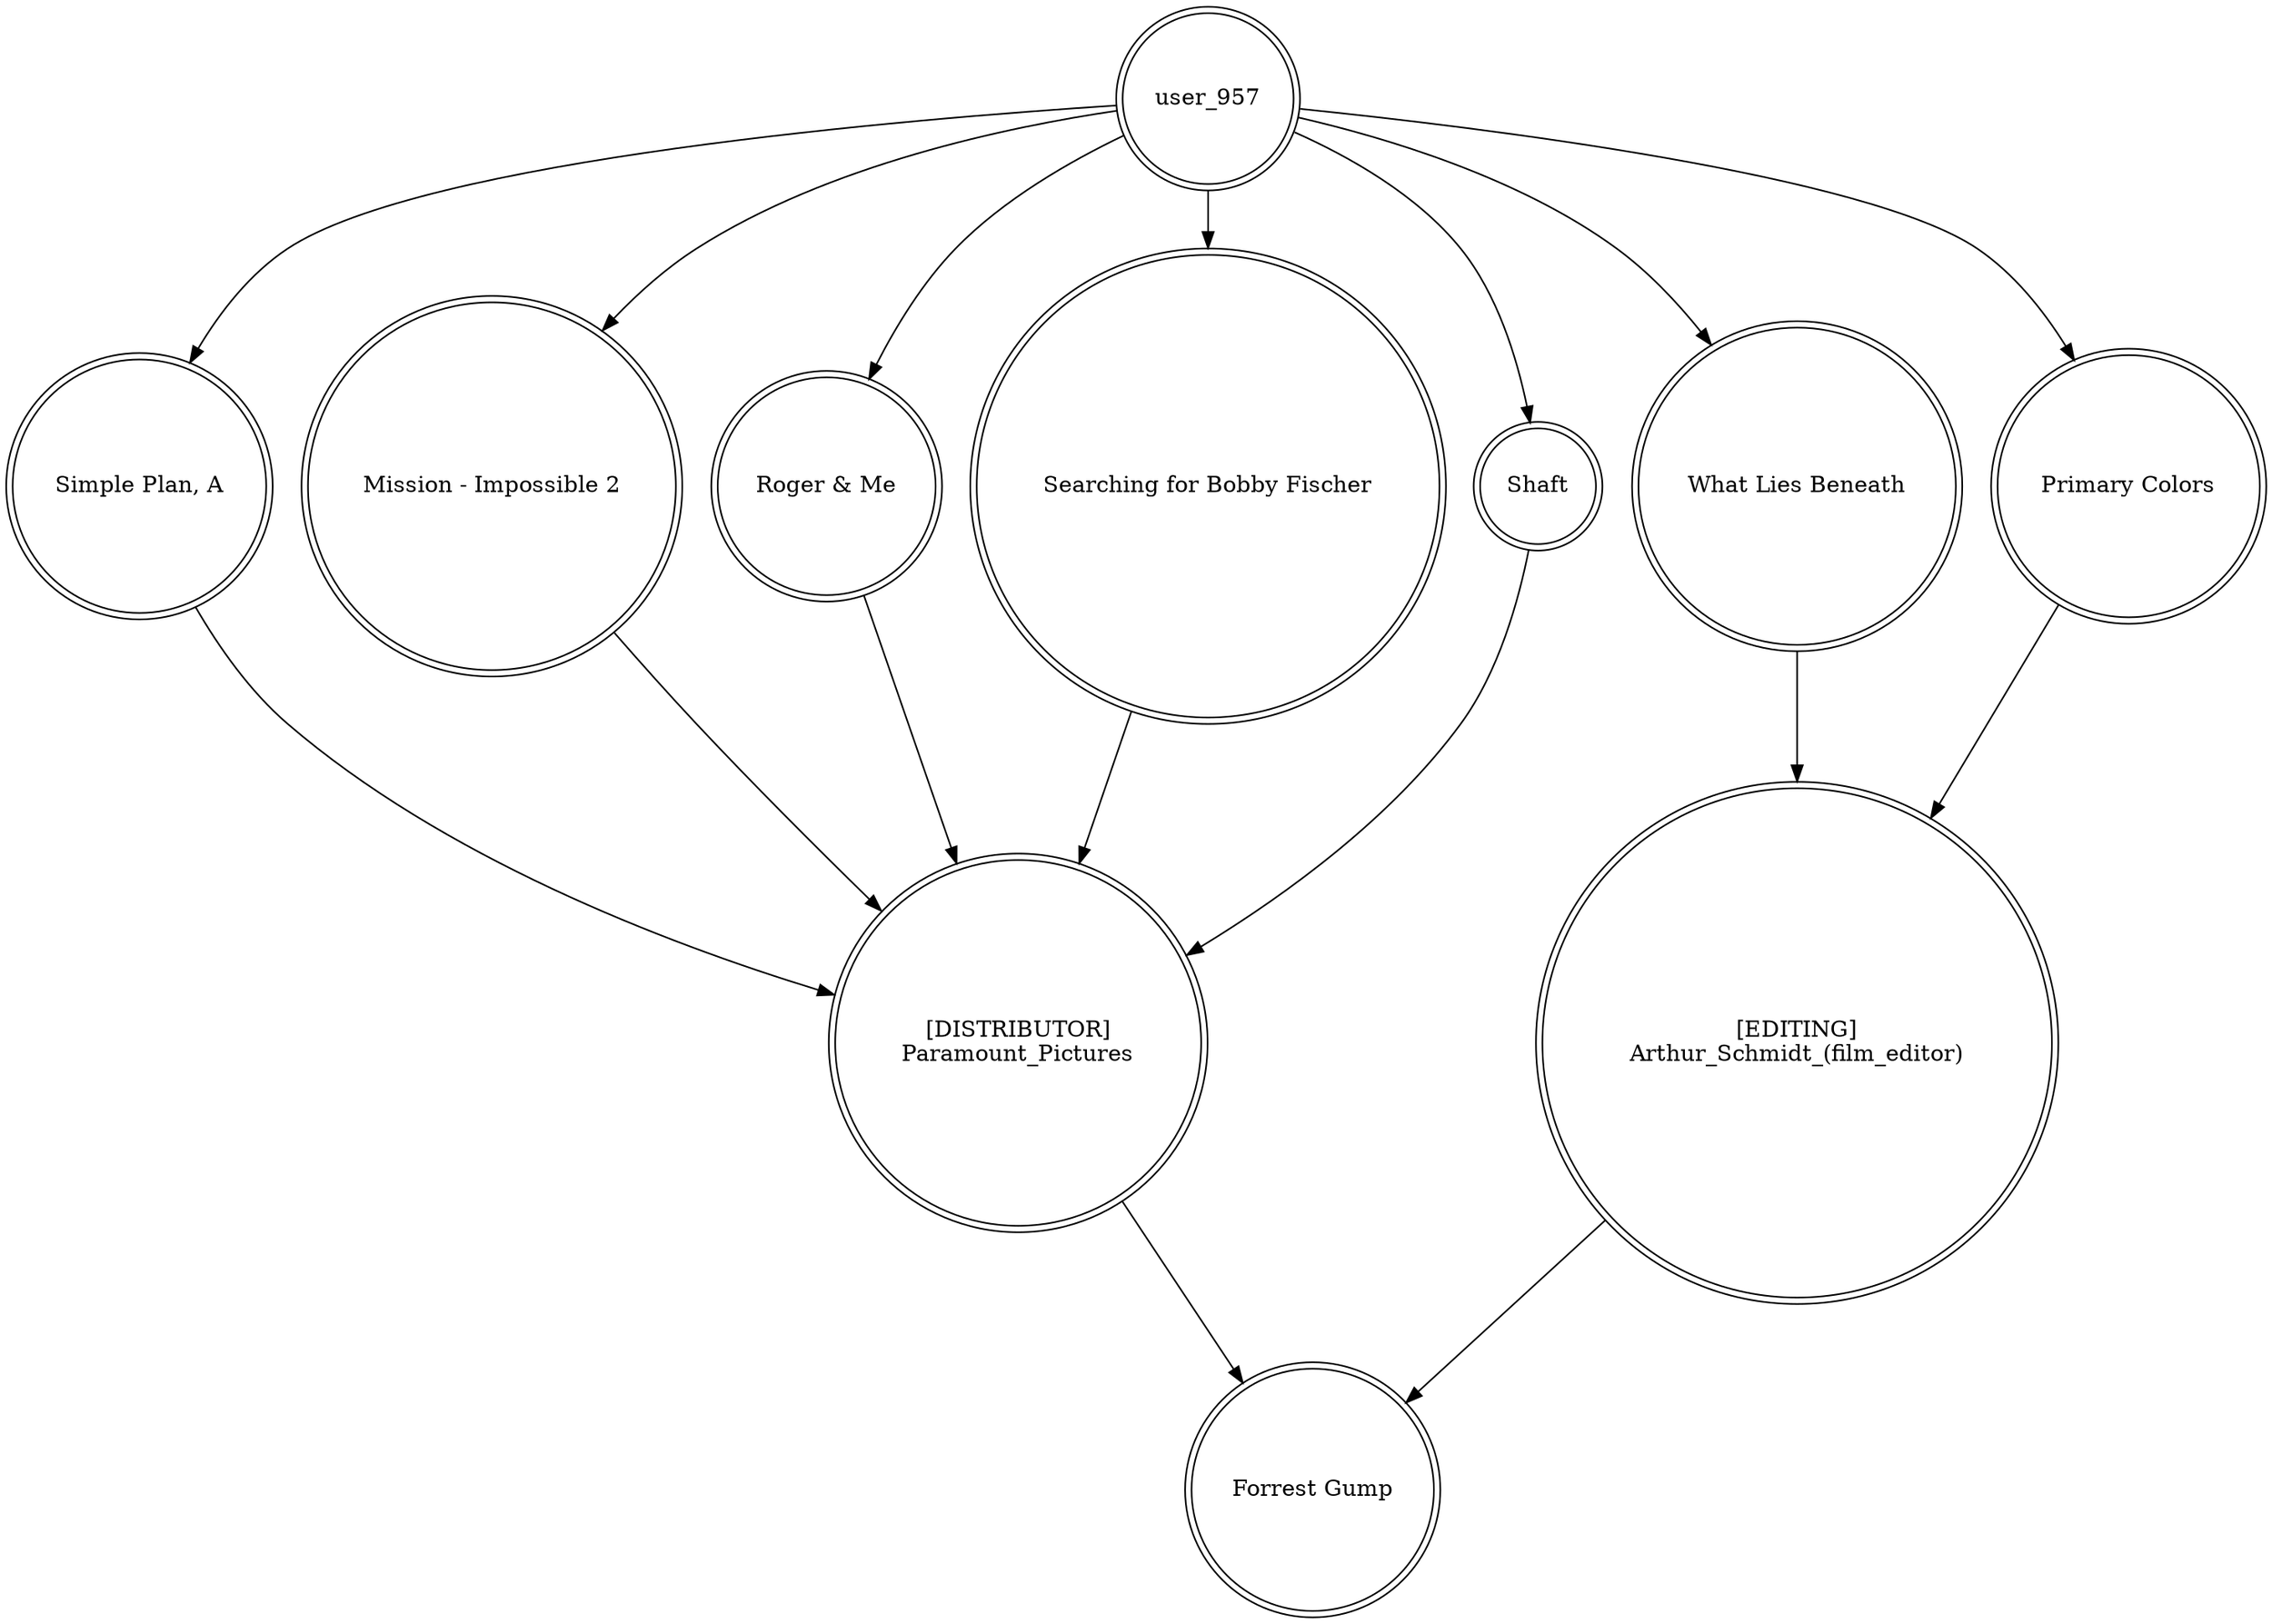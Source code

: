 digraph finite_state_machine {
	node [shape=doublecircle]
	"Simple Plan, A" -> "[DISTRIBUTOR]
Paramount_Pictures"
	user_957 -> "Mission - Impossible 2"
	"[EDITING]
Arthur_Schmidt_(film_editor)" -> "Forrest Gump"
	"Mission - Impossible 2" -> "[DISTRIBUTOR]
Paramount_Pictures"
	user_957 -> "Roger & Me"
	"What Lies Beneath" -> "[EDITING]
Arthur_Schmidt_(film_editor)"
	user_957 -> "Searching for Bobby Fischer"
	user_957 -> "Primary Colors"
	"Primary Colors" -> "[EDITING]
Arthur_Schmidt_(film_editor)"
	Shaft -> "[DISTRIBUTOR]
Paramount_Pictures"
	user_957 -> "What Lies Beneath"
	user_957 -> "Simple Plan, A"
	"Roger & Me" -> "[DISTRIBUTOR]
Paramount_Pictures"
	user_957 -> Shaft
	"Searching for Bobby Fischer" -> "[DISTRIBUTOR]
Paramount_Pictures"
	"[DISTRIBUTOR]
Paramount_Pictures" -> "Forrest Gump"
}
